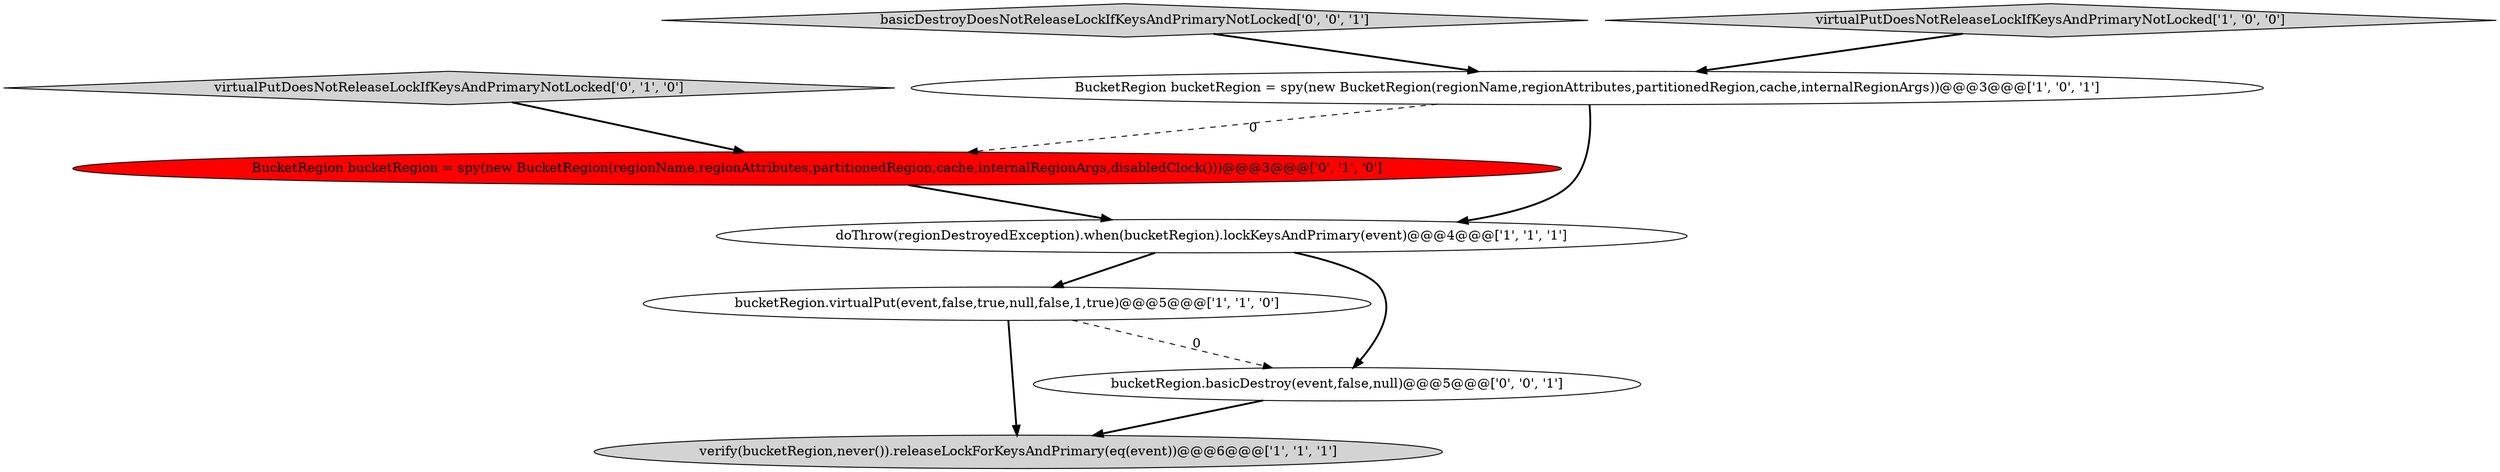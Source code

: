 digraph {
0 [style = filled, label = "bucketRegion.virtualPut(event,false,true,null,false,1,true)@@@5@@@['1', '1', '0']", fillcolor = white, shape = ellipse image = "AAA0AAABBB1BBB"];
6 [style = filled, label = "virtualPutDoesNotReleaseLockIfKeysAndPrimaryNotLocked['0', '1', '0']", fillcolor = lightgray, shape = diamond image = "AAA0AAABBB2BBB"];
7 [style = filled, label = "bucketRegion.basicDestroy(event,false,null)@@@5@@@['0', '0', '1']", fillcolor = white, shape = ellipse image = "AAA0AAABBB3BBB"];
2 [style = filled, label = "doThrow(regionDestroyedException).when(bucketRegion).lockKeysAndPrimary(event)@@@4@@@['1', '1', '1']", fillcolor = white, shape = ellipse image = "AAA0AAABBB1BBB"];
8 [style = filled, label = "basicDestroyDoesNotReleaseLockIfKeysAndPrimaryNotLocked['0', '0', '1']", fillcolor = lightgray, shape = diamond image = "AAA0AAABBB3BBB"];
4 [style = filled, label = "verify(bucketRegion,never()).releaseLockForKeysAndPrimary(eq(event))@@@6@@@['1', '1', '1']", fillcolor = lightgray, shape = ellipse image = "AAA0AAABBB1BBB"];
1 [style = filled, label = "BucketRegion bucketRegion = spy(new BucketRegion(regionName,regionAttributes,partitionedRegion,cache,internalRegionArgs))@@@3@@@['1', '0', '1']", fillcolor = white, shape = ellipse image = "AAA0AAABBB1BBB"];
5 [style = filled, label = "BucketRegion bucketRegion = spy(new BucketRegion(regionName,regionAttributes,partitionedRegion,cache,internalRegionArgs,disabledClock()))@@@3@@@['0', '1', '0']", fillcolor = red, shape = ellipse image = "AAA1AAABBB2BBB"];
3 [style = filled, label = "virtualPutDoesNotReleaseLockIfKeysAndPrimaryNotLocked['1', '0', '0']", fillcolor = lightgray, shape = diamond image = "AAA0AAABBB1BBB"];
8->1 [style = bold, label=""];
6->5 [style = bold, label=""];
5->2 [style = bold, label=""];
1->2 [style = bold, label=""];
2->0 [style = bold, label=""];
2->7 [style = bold, label=""];
7->4 [style = bold, label=""];
1->5 [style = dashed, label="0"];
3->1 [style = bold, label=""];
0->7 [style = dashed, label="0"];
0->4 [style = bold, label=""];
}

